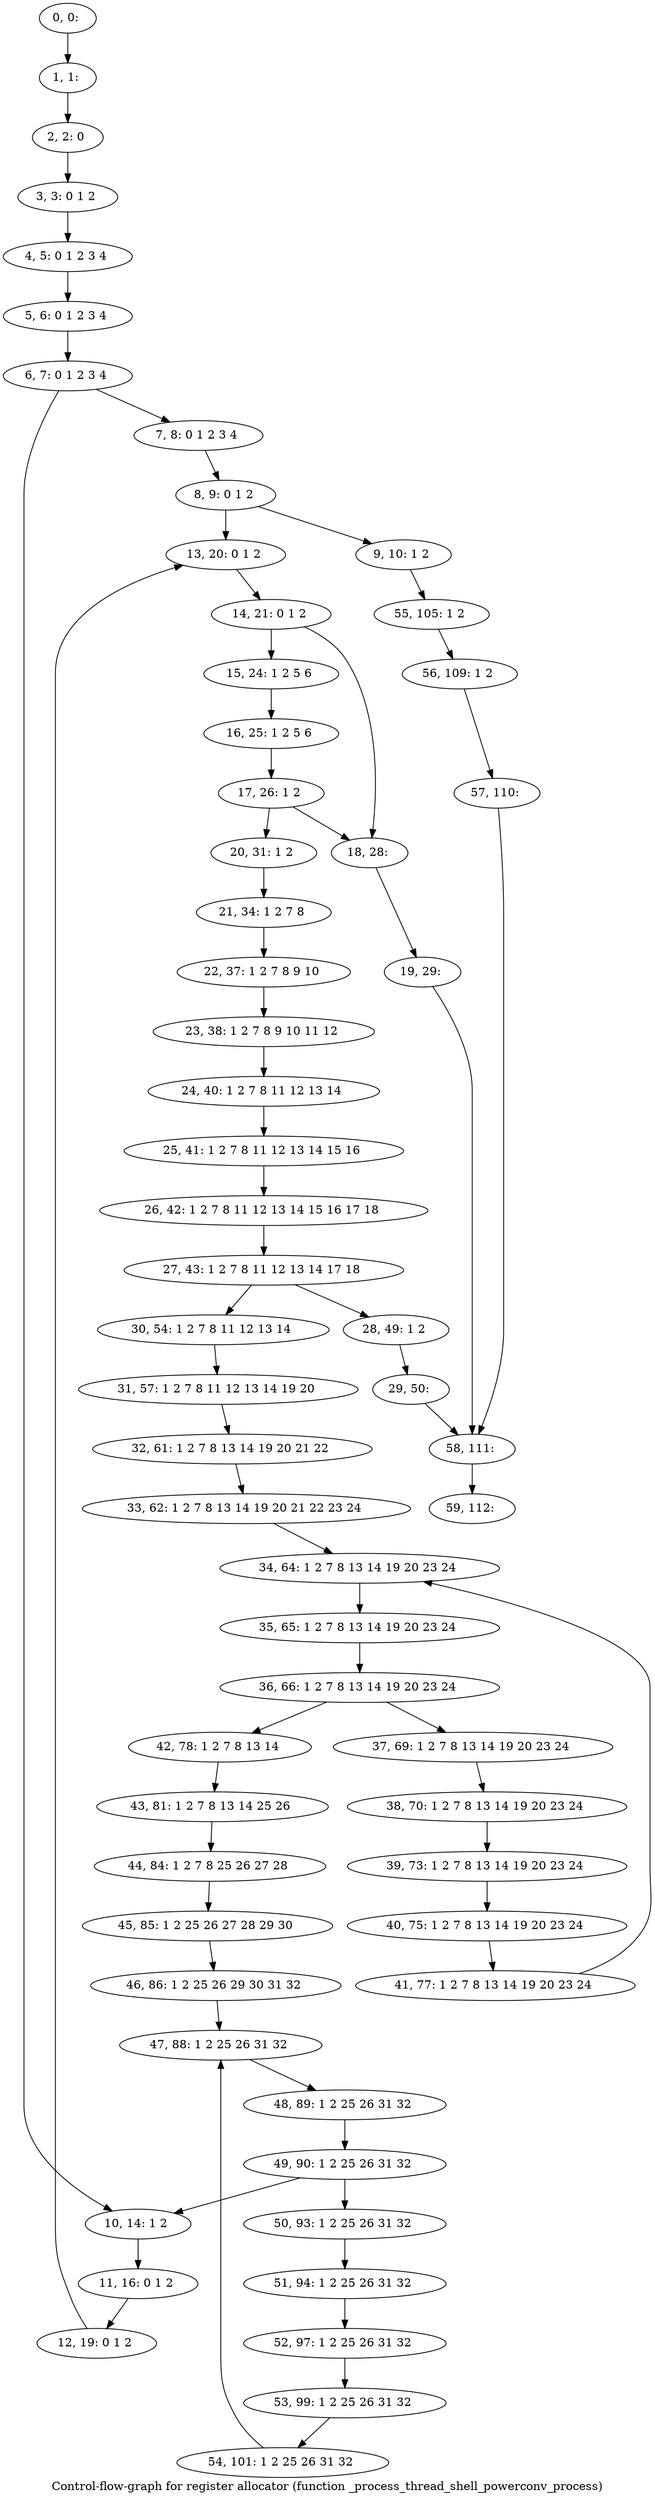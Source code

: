digraph G {
graph [label="Control-flow-graph for register allocator (function _process_thread_shell_powerconv_process)"]
0[label="0, 0: "];
1[label="1, 1: "];
2[label="2, 2: 0 "];
3[label="3, 3: 0 1 2 "];
4[label="4, 5: 0 1 2 3 4 "];
5[label="5, 6: 0 1 2 3 4 "];
6[label="6, 7: 0 1 2 3 4 "];
7[label="7, 8: 0 1 2 3 4 "];
8[label="8, 9: 0 1 2 "];
9[label="9, 10: 1 2 "];
10[label="10, 14: 1 2 "];
11[label="11, 16: 0 1 2 "];
12[label="12, 19: 0 1 2 "];
13[label="13, 20: 0 1 2 "];
14[label="14, 21: 0 1 2 "];
15[label="15, 24: 1 2 5 6 "];
16[label="16, 25: 1 2 5 6 "];
17[label="17, 26: 1 2 "];
18[label="18, 28: "];
19[label="19, 29: "];
20[label="20, 31: 1 2 "];
21[label="21, 34: 1 2 7 8 "];
22[label="22, 37: 1 2 7 8 9 10 "];
23[label="23, 38: 1 2 7 8 9 10 11 12 "];
24[label="24, 40: 1 2 7 8 11 12 13 14 "];
25[label="25, 41: 1 2 7 8 11 12 13 14 15 16 "];
26[label="26, 42: 1 2 7 8 11 12 13 14 15 16 17 18 "];
27[label="27, 43: 1 2 7 8 11 12 13 14 17 18 "];
28[label="28, 49: 1 2 "];
29[label="29, 50: "];
30[label="30, 54: 1 2 7 8 11 12 13 14 "];
31[label="31, 57: 1 2 7 8 11 12 13 14 19 20 "];
32[label="32, 61: 1 2 7 8 13 14 19 20 21 22 "];
33[label="33, 62: 1 2 7 8 13 14 19 20 21 22 23 24 "];
34[label="34, 64: 1 2 7 8 13 14 19 20 23 24 "];
35[label="35, 65: 1 2 7 8 13 14 19 20 23 24 "];
36[label="36, 66: 1 2 7 8 13 14 19 20 23 24 "];
37[label="37, 69: 1 2 7 8 13 14 19 20 23 24 "];
38[label="38, 70: 1 2 7 8 13 14 19 20 23 24 "];
39[label="39, 73: 1 2 7 8 13 14 19 20 23 24 "];
40[label="40, 75: 1 2 7 8 13 14 19 20 23 24 "];
41[label="41, 77: 1 2 7 8 13 14 19 20 23 24 "];
42[label="42, 78: 1 2 7 8 13 14 "];
43[label="43, 81: 1 2 7 8 13 14 25 26 "];
44[label="44, 84: 1 2 7 8 25 26 27 28 "];
45[label="45, 85: 1 2 25 26 27 28 29 30 "];
46[label="46, 86: 1 2 25 26 29 30 31 32 "];
47[label="47, 88: 1 2 25 26 31 32 "];
48[label="48, 89: 1 2 25 26 31 32 "];
49[label="49, 90: 1 2 25 26 31 32 "];
50[label="50, 93: 1 2 25 26 31 32 "];
51[label="51, 94: 1 2 25 26 31 32 "];
52[label="52, 97: 1 2 25 26 31 32 "];
53[label="53, 99: 1 2 25 26 31 32 "];
54[label="54, 101: 1 2 25 26 31 32 "];
55[label="55, 105: 1 2 "];
56[label="56, 109: 1 2 "];
57[label="57, 110: "];
58[label="58, 111: "];
59[label="59, 112: "];
0->1 ;
1->2 ;
2->3 ;
3->4 ;
4->5 ;
5->6 ;
6->7 ;
6->10 ;
7->8 ;
8->9 ;
8->13 ;
9->55 ;
10->11 ;
11->12 ;
12->13 ;
13->14 ;
14->15 ;
14->18 ;
15->16 ;
16->17 ;
17->18 ;
17->20 ;
18->19 ;
19->58 ;
20->21 ;
21->22 ;
22->23 ;
23->24 ;
24->25 ;
25->26 ;
26->27 ;
27->28 ;
27->30 ;
28->29 ;
29->58 ;
30->31 ;
31->32 ;
32->33 ;
33->34 ;
34->35 ;
35->36 ;
36->37 ;
36->42 ;
37->38 ;
38->39 ;
39->40 ;
40->41 ;
41->34 ;
42->43 ;
43->44 ;
44->45 ;
45->46 ;
46->47 ;
47->48 ;
48->49 ;
49->50 ;
49->10 ;
50->51 ;
51->52 ;
52->53 ;
53->54 ;
54->47 ;
55->56 ;
56->57 ;
57->58 ;
58->59 ;
}

